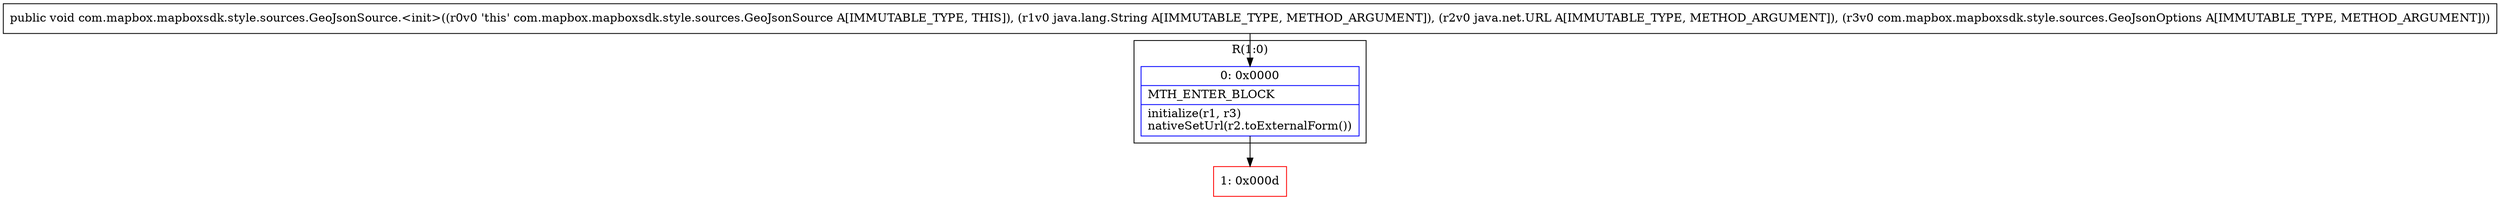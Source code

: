 digraph "CFG forcom.mapbox.mapboxsdk.style.sources.GeoJsonSource.\<init\>(Ljava\/lang\/String;Ljava\/net\/URL;Lcom\/mapbox\/mapboxsdk\/style\/sources\/GeoJsonOptions;)V" {
subgraph cluster_Region_1709774065 {
label = "R(1:0)";
node [shape=record,color=blue];
Node_0 [shape=record,label="{0\:\ 0x0000|MTH_ENTER_BLOCK\l|initialize(r1, r3)\lnativeSetUrl(r2.toExternalForm())\l}"];
}
Node_1 [shape=record,color=red,label="{1\:\ 0x000d}"];
MethodNode[shape=record,label="{public void com.mapbox.mapboxsdk.style.sources.GeoJsonSource.\<init\>((r0v0 'this' com.mapbox.mapboxsdk.style.sources.GeoJsonSource A[IMMUTABLE_TYPE, THIS]), (r1v0 java.lang.String A[IMMUTABLE_TYPE, METHOD_ARGUMENT]), (r2v0 java.net.URL A[IMMUTABLE_TYPE, METHOD_ARGUMENT]), (r3v0 com.mapbox.mapboxsdk.style.sources.GeoJsonOptions A[IMMUTABLE_TYPE, METHOD_ARGUMENT])) }"];
MethodNode -> Node_0;
Node_0 -> Node_1;
}

